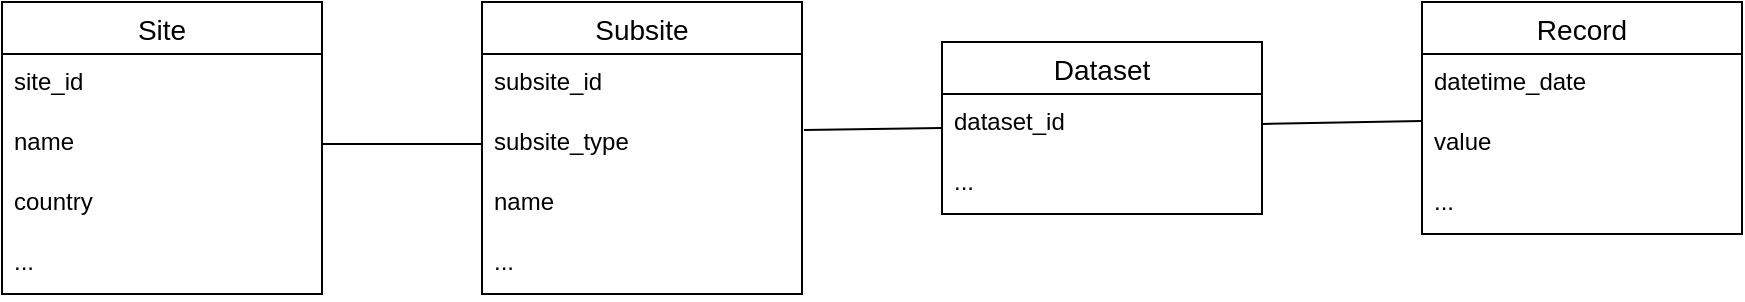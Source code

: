 <mxfile version="14.5.1" type="device"><diagram name="Page-1" id="9f46799a-70d6-7492-0946-bef42562c5a5"><mxGraphModel dx="1086" dy="966" grid="1" gridSize="10" guides="1" tooltips="1" connect="1" arrows="1" fold="1" page="1" pageScale="1" pageWidth="1100" pageHeight="850" background="#ffffff" math="0" shadow="0"><root><mxCell id="0"/><mxCell id="1" parent="0"/><mxCell id="uElZ9jLYM5TctWd0yTtZ-1" value="Site" style="swimlane;fontStyle=0;childLayout=stackLayout;horizontal=1;startSize=26;horizontalStack=0;resizeParent=1;resizeParentMax=0;resizeLast=0;collapsible=1;marginBottom=0;align=center;fontSize=14;" vertex="1" parent="1"><mxGeometry x="190" y="100" width="160" height="146" as="geometry"/></mxCell><mxCell id="uElZ9jLYM5TctWd0yTtZ-2" value="site_id" style="text;strokeColor=none;fillColor=none;spacingLeft=4;spacingRight=4;overflow=hidden;rotatable=0;points=[[0,0.5],[1,0.5]];portConstraint=eastwest;fontSize=12;" vertex="1" parent="uElZ9jLYM5TctWd0yTtZ-1"><mxGeometry y="26" width="160" height="30" as="geometry"/></mxCell><mxCell id="uElZ9jLYM5TctWd0yTtZ-3" value="name" style="text;strokeColor=none;fillColor=none;spacingLeft=4;spacingRight=4;overflow=hidden;rotatable=0;points=[[0,0.5],[1,0.5]];portConstraint=eastwest;fontSize=12;" vertex="1" parent="uElZ9jLYM5TctWd0yTtZ-1"><mxGeometry y="56" width="160" height="30" as="geometry"/></mxCell><mxCell id="uElZ9jLYM5TctWd0yTtZ-4" value="country" style="text;strokeColor=none;fillColor=none;spacingLeft=4;spacingRight=4;overflow=hidden;rotatable=0;points=[[0,0.5],[1,0.5]];portConstraint=eastwest;fontSize=12;" vertex="1" parent="uElZ9jLYM5TctWd0yTtZ-1"><mxGeometry y="86" width="160" height="30" as="geometry"/></mxCell><mxCell id="uElZ9jLYM5TctWd0yTtZ-5" value="..." style="text;strokeColor=none;fillColor=none;spacingLeft=4;spacingRight=4;overflow=hidden;rotatable=0;points=[[0,0.5],[1,0.5]];portConstraint=eastwest;fontSize=12;" vertex="1" parent="uElZ9jLYM5TctWd0yTtZ-1"><mxGeometry y="116" width="160" height="30" as="geometry"/></mxCell><mxCell id="uElZ9jLYM5TctWd0yTtZ-6" value="Subsite" style="swimlane;fontStyle=0;childLayout=stackLayout;horizontal=1;startSize=26;horizontalStack=0;resizeParent=1;resizeParentMax=0;resizeLast=0;collapsible=1;marginBottom=0;align=center;fontSize=14;" vertex="1" parent="1"><mxGeometry x="430" y="100" width="160" height="146" as="geometry"/></mxCell><mxCell id="uElZ9jLYM5TctWd0yTtZ-7" value="subsite_id" style="text;strokeColor=none;fillColor=none;spacingLeft=4;spacingRight=4;overflow=hidden;rotatable=0;points=[[0,0.5],[1,0.5]];portConstraint=eastwest;fontSize=12;" vertex="1" parent="uElZ9jLYM5TctWd0yTtZ-6"><mxGeometry y="26" width="160" height="30" as="geometry"/></mxCell><mxCell id="uElZ9jLYM5TctWd0yTtZ-8" value="subsite_type" style="text;strokeColor=none;fillColor=none;spacingLeft=4;spacingRight=4;overflow=hidden;rotatable=0;points=[[0,0.5],[1,0.5]];portConstraint=eastwest;fontSize=12;" vertex="1" parent="uElZ9jLYM5TctWd0yTtZ-6"><mxGeometry y="56" width="160" height="30" as="geometry"/></mxCell><mxCell id="uElZ9jLYM5TctWd0yTtZ-10" value="name" style="text;strokeColor=none;fillColor=none;spacingLeft=4;spacingRight=4;overflow=hidden;rotatable=0;points=[[0,0.5],[1,0.5]];portConstraint=eastwest;fontSize=12;" vertex="1" parent="uElZ9jLYM5TctWd0yTtZ-6"><mxGeometry y="86" width="160" height="30" as="geometry"/></mxCell><mxCell id="uElZ9jLYM5TctWd0yTtZ-15" value="..." style="text;strokeColor=none;fillColor=none;spacingLeft=4;spacingRight=4;overflow=hidden;rotatable=0;points=[[0,0.5],[1,0.5]];portConstraint=eastwest;fontSize=12;" vertex="1" parent="uElZ9jLYM5TctWd0yTtZ-6"><mxGeometry y="116" width="160" height="30" as="geometry"/></mxCell><mxCell id="uElZ9jLYM5TctWd0yTtZ-11" value="Record" style="swimlane;fontStyle=0;childLayout=stackLayout;horizontal=1;startSize=26;horizontalStack=0;resizeParent=1;resizeParentMax=0;resizeLast=0;collapsible=1;marginBottom=0;align=center;fontSize=14;" vertex="1" parent="1"><mxGeometry x="900" y="100" width="160" height="116" as="geometry"/></mxCell><mxCell id="uElZ9jLYM5TctWd0yTtZ-12" value="datetime_date" style="text;strokeColor=none;fillColor=none;spacingLeft=4;spacingRight=4;overflow=hidden;rotatable=0;points=[[0,0.5],[1,0.5]];portConstraint=eastwest;fontSize=12;" vertex="1" parent="uElZ9jLYM5TctWd0yTtZ-11"><mxGeometry y="26" width="160" height="30" as="geometry"/></mxCell><mxCell id="uElZ9jLYM5TctWd0yTtZ-14" value="value" style="text;strokeColor=none;fillColor=none;spacingLeft=4;spacingRight=4;overflow=hidden;rotatable=0;points=[[0,0.5],[1,0.5]];portConstraint=eastwest;fontSize=12;" vertex="1" parent="uElZ9jLYM5TctWd0yTtZ-11"><mxGeometry y="56" width="160" height="30" as="geometry"/></mxCell><mxCell id="uElZ9jLYM5TctWd0yTtZ-21" value="..." style="text;strokeColor=none;fillColor=none;spacingLeft=4;spacingRight=4;overflow=hidden;rotatable=0;points=[[0,0.5],[1,0.5]];portConstraint=eastwest;fontSize=12;" vertex="1" parent="uElZ9jLYM5TctWd0yTtZ-11"><mxGeometry y="86" width="160" height="30" as="geometry"/></mxCell><mxCell id="uElZ9jLYM5TctWd0yTtZ-16" value="Dataset" style="swimlane;fontStyle=0;childLayout=stackLayout;horizontal=1;startSize=26;horizontalStack=0;resizeParent=1;resizeParentMax=0;resizeLast=0;collapsible=1;marginBottom=0;align=center;fontSize=14;" vertex="1" parent="1"><mxGeometry x="660" y="120" width="160" height="86" as="geometry"/></mxCell><mxCell id="uElZ9jLYM5TctWd0yTtZ-17" value="dataset_id" style="text;strokeColor=none;fillColor=none;spacingLeft=4;spacingRight=4;overflow=hidden;rotatable=0;points=[[0,0.5],[1,0.5]];portConstraint=eastwest;fontSize=12;" vertex="1" parent="uElZ9jLYM5TctWd0yTtZ-16"><mxGeometry y="26" width="160" height="30" as="geometry"/></mxCell><mxCell id="uElZ9jLYM5TctWd0yTtZ-18" value="..." style="text;strokeColor=none;fillColor=none;spacingLeft=4;spacingRight=4;overflow=hidden;rotatable=0;points=[[0,0.5],[1,0.5]];portConstraint=eastwest;fontSize=12;" vertex="1" parent="uElZ9jLYM5TctWd0yTtZ-16"><mxGeometry y="56" width="160" height="30" as="geometry"/></mxCell><mxCell id="uElZ9jLYM5TctWd0yTtZ-19" value="" style="endArrow=none;html=1;entryX=0;entryY=0.5;entryDx=0;entryDy=0;exitX=1;exitY=0.5;exitDx=0;exitDy=0;" edge="1" parent="1" source="uElZ9jLYM5TctWd0yTtZ-3" target="uElZ9jLYM5TctWd0yTtZ-8"><mxGeometry width="50" height="50" relative="1" as="geometry"><mxPoint x="520" y="480" as="sourcePoint"/><mxPoint x="570" y="430" as="targetPoint"/></mxGeometry></mxCell><mxCell id="uElZ9jLYM5TctWd0yTtZ-20" value="" style="endArrow=none;html=1;entryX=1.006;entryY=0.267;entryDx=0;entryDy=0;entryPerimeter=0;exitX=0;exitY=0.5;exitDx=0;exitDy=0;" edge="1" parent="1" source="uElZ9jLYM5TctWd0yTtZ-16" target="uElZ9jLYM5TctWd0yTtZ-8"><mxGeometry width="50" height="50" relative="1" as="geometry"><mxPoint x="520" y="480" as="sourcePoint"/><mxPoint x="570" y="430" as="targetPoint"/></mxGeometry></mxCell><mxCell id="uElZ9jLYM5TctWd0yTtZ-22" value="" style="endArrow=none;html=1;exitX=1;exitY=0.5;exitDx=0;exitDy=0;entryX=0;entryY=0.117;entryDx=0;entryDy=0;entryPerimeter=0;" edge="1" parent="1" source="uElZ9jLYM5TctWd0yTtZ-17" target="uElZ9jLYM5TctWd0yTtZ-14"><mxGeometry width="50" height="50" relative="1" as="geometry"><mxPoint x="520" y="480" as="sourcePoint"/><mxPoint x="890" y="240" as="targetPoint"/></mxGeometry></mxCell></root></mxGraphModel></diagram></mxfile>